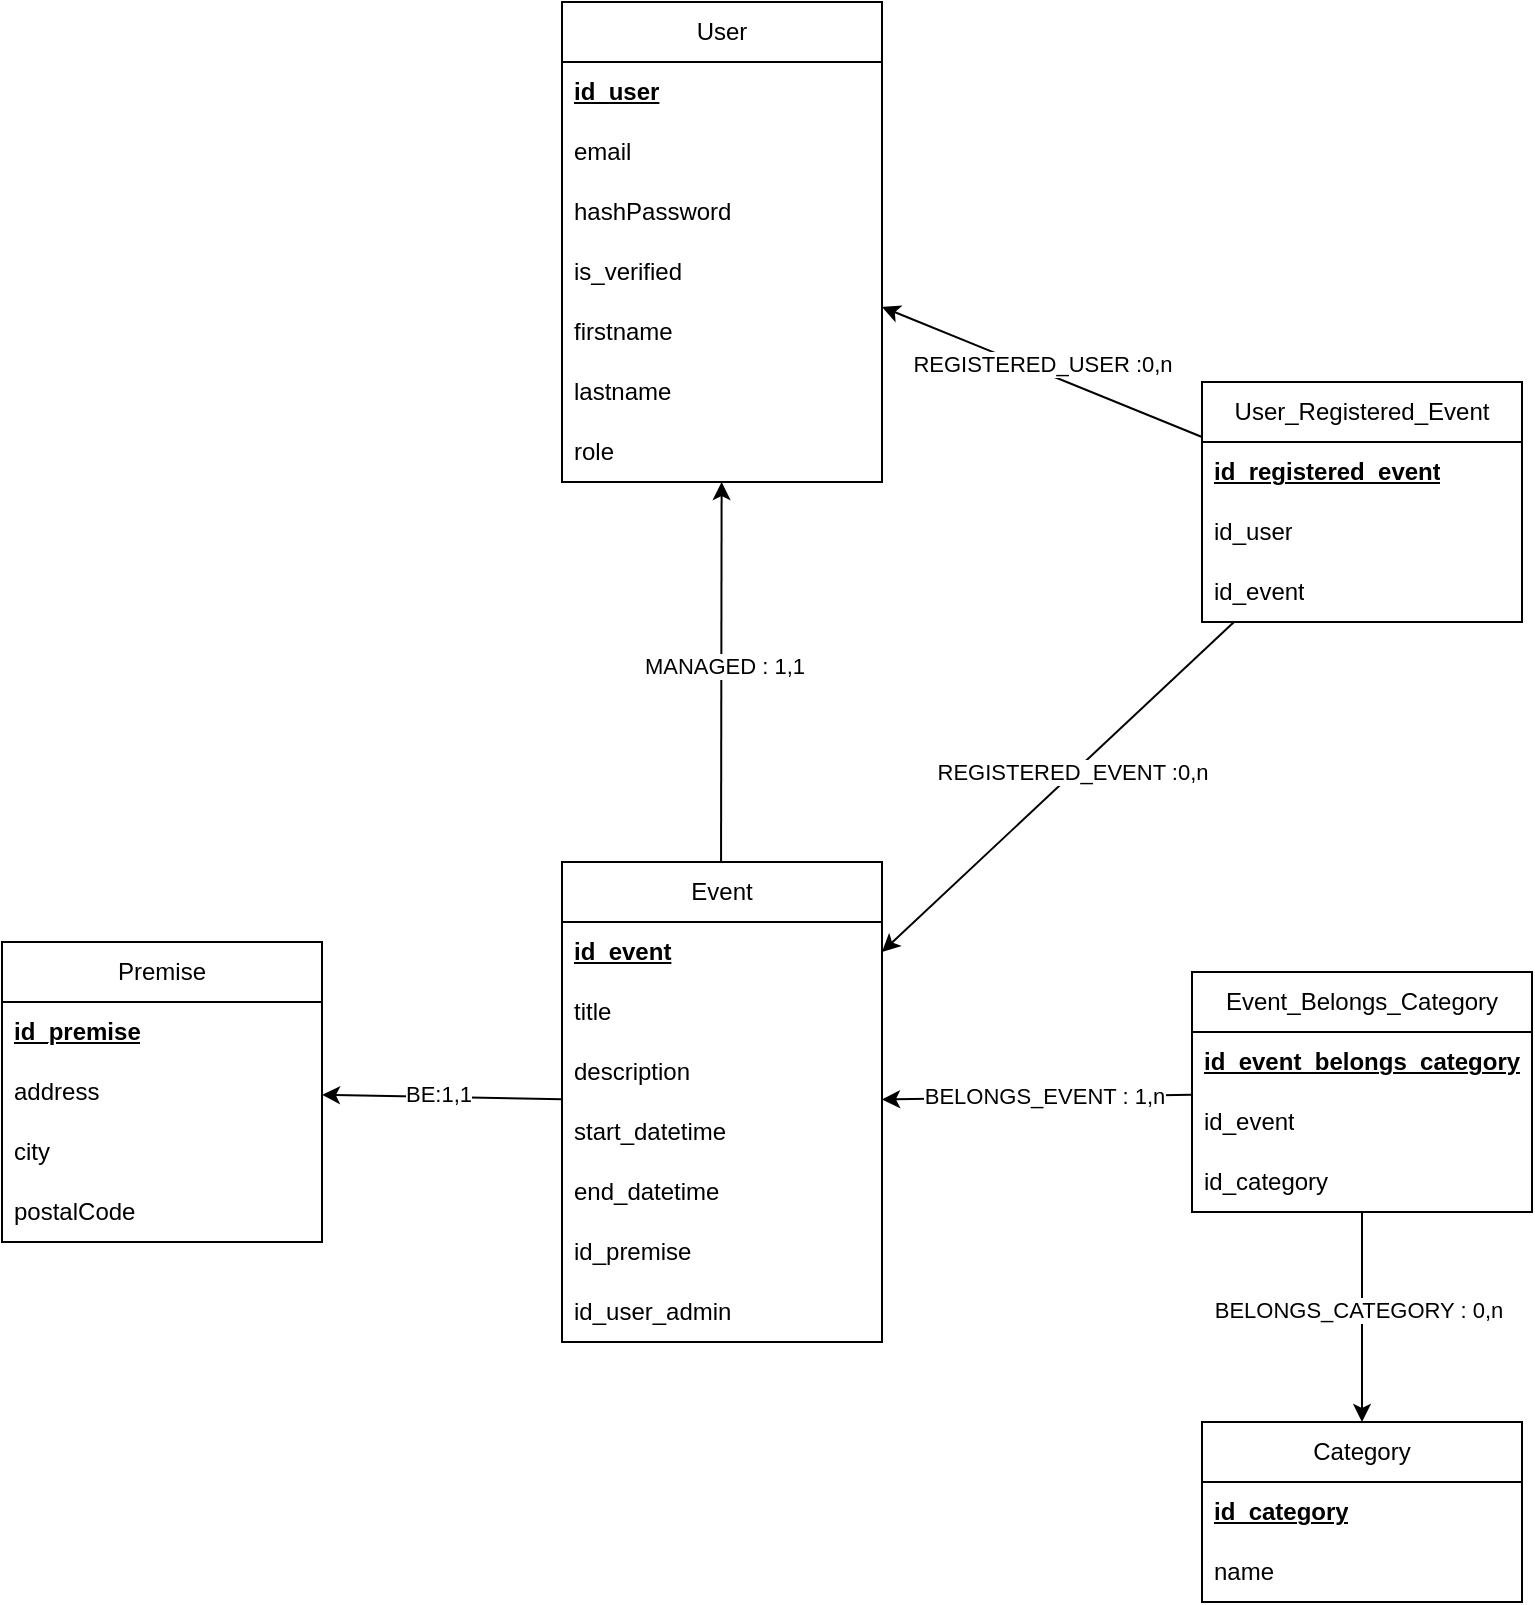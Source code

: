 <mxfile version="28.2.5">
  <diagram name="Page-1" id="pcCUvsKB4OZx4SU0iD5w">
    <mxGraphModel dx="1426" dy="751" grid="1" gridSize="10" guides="1" tooltips="1" connect="1" arrows="1" fold="1" page="1" pageScale="1" pageWidth="827" pageHeight="1169" math="0" shadow="0">
      <root>
        <mxCell id="0" />
        <mxCell id="1" parent="0" />
        <mxCell id="gTvj8VRMpV9fEYIi67nU-35" style="rounded=0;orthogonalLoop=1;jettySize=auto;html=1;" edge="1" parent="1" target="gTvj8VRMpV9fEYIi67nU-1">
          <mxGeometry relative="1" as="geometry">
            <mxPoint x="399.5" y="490" as="sourcePoint" />
            <mxPoint x="399.5" y="290" as="targetPoint" />
          </mxGeometry>
        </mxCell>
        <mxCell id="gTvj8VRMpV9fEYIi67nU-42" value="MANAGED : 1,1" style="edgeLabel;html=1;align=center;verticalAlign=middle;resizable=0;points=[];" vertex="1" connectable="0" parent="gTvj8VRMpV9fEYIi67nU-35">
          <mxGeometry x="0.091" y="-1" relative="1" as="geometry">
            <mxPoint y="1" as="offset" />
          </mxGeometry>
        </mxCell>
        <mxCell id="gTvj8VRMpV9fEYIi67nU-1" value="User" style="swimlane;fontStyle=0;childLayout=stackLayout;horizontal=1;startSize=30;horizontalStack=0;resizeParent=1;resizeParentMax=0;resizeLast=0;collapsible=1;marginBottom=0;whiteSpace=wrap;html=1;" vertex="1" parent="1">
          <mxGeometry x="320" y="50" width="160" height="240" as="geometry" />
        </mxCell>
        <mxCell id="gTvj8VRMpV9fEYIi67nU-43" value="&lt;b&gt;&lt;u&gt;id_user&lt;/u&gt;&lt;/b&gt;" style="text;strokeColor=none;fillColor=none;align=left;verticalAlign=middle;spacingLeft=4;spacingRight=4;overflow=hidden;points=[[0,0.5],[1,0.5]];portConstraint=eastwest;rotatable=0;whiteSpace=wrap;html=1;" vertex="1" parent="gTvj8VRMpV9fEYIi67nU-1">
          <mxGeometry y="30" width="160" height="30" as="geometry" />
        </mxCell>
        <mxCell id="gTvj8VRMpV9fEYIi67nU-2" value="email" style="text;strokeColor=none;fillColor=none;align=left;verticalAlign=middle;spacingLeft=4;spacingRight=4;overflow=hidden;points=[[0,0.5],[1,0.5]];portConstraint=eastwest;rotatable=0;whiteSpace=wrap;html=1;" vertex="1" parent="gTvj8VRMpV9fEYIi67nU-1">
          <mxGeometry y="60" width="160" height="30" as="geometry" />
        </mxCell>
        <mxCell id="gTvj8VRMpV9fEYIi67nU-3" value="hashPassword" style="text;strokeColor=none;fillColor=none;align=left;verticalAlign=middle;spacingLeft=4;spacingRight=4;overflow=hidden;points=[[0,0.5],[1,0.5]];portConstraint=eastwest;rotatable=0;whiteSpace=wrap;html=1;" vertex="1" parent="gTvj8VRMpV9fEYIi67nU-1">
          <mxGeometry y="90" width="160" height="30" as="geometry" />
        </mxCell>
        <mxCell id="gTvj8VRMpV9fEYIi67nU-4" value="is_verified" style="text;strokeColor=none;fillColor=none;align=left;verticalAlign=middle;spacingLeft=4;spacingRight=4;overflow=hidden;points=[[0,0.5],[1,0.5]];portConstraint=eastwest;rotatable=0;whiteSpace=wrap;html=1;" vertex="1" parent="gTvj8VRMpV9fEYIi67nU-1">
          <mxGeometry y="120" width="160" height="30" as="geometry" />
        </mxCell>
        <mxCell id="gTvj8VRMpV9fEYIi67nU-7" value="firstname" style="text;strokeColor=none;fillColor=none;align=left;verticalAlign=middle;spacingLeft=4;spacingRight=4;overflow=hidden;points=[[0,0.5],[1,0.5]];portConstraint=eastwest;rotatable=0;whiteSpace=wrap;html=1;" vertex="1" parent="gTvj8VRMpV9fEYIi67nU-1">
          <mxGeometry y="150" width="160" height="30" as="geometry" />
        </mxCell>
        <mxCell id="gTvj8VRMpV9fEYIi67nU-6" value="lastname" style="text;strokeColor=none;fillColor=none;align=left;verticalAlign=middle;spacingLeft=4;spacingRight=4;overflow=hidden;points=[[0,0.5],[1,0.5]];portConstraint=eastwest;rotatable=0;whiteSpace=wrap;html=1;" vertex="1" parent="gTvj8VRMpV9fEYIi67nU-1">
          <mxGeometry y="180" width="160" height="30" as="geometry" />
        </mxCell>
        <mxCell id="gTvj8VRMpV9fEYIi67nU-5" value="role" style="text;strokeColor=none;fillColor=none;align=left;verticalAlign=middle;spacingLeft=4;spacingRight=4;overflow=hidden;points=[[0,0.5],[1,0.5]];portConstraint=eastwest;rotatable=0;whiteSpace=wrap;html=1;" vertex="1" parent="gTvj8VRMpV9fEYIi67nU-1">
          <mxGeometry y="210" width="160" height="30" as="geometry" />
        </mxCell>
        <mxCell id="gTvj8VRMpV9fEYIi67nU-27" style="rounded=0;orthogonalLoop=1;jettySize=auto;html=1;" edge="1" parent="1" source="gTvj8VRMpV9fEYIi67nU-22" target="gTvj8VRMpV9fEYIi67nU-8">
          <mxGeometry relative="1" as="geometry" />
        </mxCell>
        <mxCell id="gTvj8VRMpV9fEYIi67nU-32" value="BELONGS_EVENT : 1,n" style="edgeLabel;html=1;align=center;verticalAlign=middle;resizable=0;points=[];" vertex="1" connectable="0" parent="gTvj8VRMpV9fEYIi67nU-27">
          <mxGeometry x="0.133" y="-1" relative="1" as="geometry">
            <mxPoint x="14" as="offset" />
          </mxGeometry>
        </mxCell>
        <mxCell id="gTvj8VRMpV9fEYIi67nU-40" style="rounded=0;orthogonalLoop=1;jettySize=auto;html=1;" edge="1" parent="1" source="gTvj8VRMpV9fEYIi67nU-36" target="gTvj8VRMpV9fEYIi67nU-8">
          <mxGeometry relative="1" as="geometry" />
        </mxCell>
        <mxCell id="gTvj8VRMpV9fEYIi67nU-46" value="REGISTERED_EVENT :0,n" style="edgeLabel;html=1;align=center;verticalAlign=middle;resizable=0;points=[];" vertex="1" connectable="0" parent="gTvj8VRMpV9fEYIi67nU-40">
          <mxGeometry x="-0.078" relative="1" as="geometry">
            <mxPoint y="-1" as="offset" />
          </mxGeometry>
        </mxCell>
        <mxCell id="gTvj8VRMpV9fEYIi67nU-8" value="Event" style="swimlane;fontStyle=0;childLayout=stackLayout;horizontal=1;startSize=30;horizontalStack=0;resizeParent=1;resizeParentMax=0;resizeLast=0;collapsible=1;marginBottom=0;whiteSpace=wrap;html=1;" vertex="1" parent="1">
          <mxGeometry x="320" y="480" width="160" height="240" as="geometry" />
        </mxCell>
        <mxCell id="gTvj8VRMpV9fEYIi67nU-49" value="&lt;b&gt;&lt;u&gt;id_event&lt;/u&gt;&lt;/b&gt;" style="text;strokeColor=none;fillColor=none;align=left;verticalAlign=middle;spacingLeft=4;spacingRight=4;overflow=hidden;points=[[0,0.5],[1,0.5]];portConstraint=eastwest;rotatable=0;whiteSpace=wrap;html=1;" vertex="1" parent="gTvj8VRMpV9fEYIi67nU-8">
          <mxGeometry y="30" width="160" height="30" as="geometry" />
        </mxCell>
        <mxCell id="gTvj8VRMpV9fEYIi67nU-10" value="title" style="text;strokeColor=none;fillColor=none;align=left;verticalAlign=middle;spacingLeft=4;spacingRight=4;overflow=hidden;points=[[0,0.5],[1,0.5]];portConstraint=eastwest;rotatable=0;whiteSpace=wrap;html=1;" vertex="1" parent="gTvj8VRMpV9fEYIi67nU-8">
          <mxGeometry y="60" width="160" height="30" as="geometry" />
        </mxCell>
        <mxCell id="gTvj8VRMpV9fEYIi67nU-11" value="description" style="text;strokeColor=none;fillColor=none;align=left;verticalAlign=middle;spacingLeft=4;spacingRight=4;overflow=hidden;points=[[0,0.5],[1,0.5]];portConstraint=eastwest;rotatable=0;whiteSpace=wrap;html=1;" vertex="1" parent="gTvj8VRMpV9fEYIi67nU-8">
          <mxGeometry y="90" width="160" height="30" as="geometry" />
        </mxCell>
        <mxCell id="gTvj8VRMpV9fEYIi67nU-12" value="start_datetime" style="text;strokeColor=none;fillColor=none;align=left;verticalAlign=middle;spacingLeft=4;spacingRight=4;overflow=hidden;points=[[0,0.5],[1,0.5]];portConstraint=eastwest;rotatable=0;whiteSpace=wrap;html=1;" vertex="1" parent="gTvj8VRMpV9fEYIi67nU-8">
          <mxGeometry y="120" width="160" height="30" as="geometry" />
        </mxCell>
        <mxCell id="gTvj8VRMpV9fEYIi67nU-13" value="end_datetime" style="text;strokeColor=none;fillColor=none;align=left;verticalAlign=middle;spacingLeft=4;spacingRight=4;overflow=hidden;points=[[0,0.5],[1,0.5]];portConstraint=eastwest;rotatable=0;whiteSpace=wrap;html=1;" vertex="1" parent="gTvj8VRMpV9fEYIi67nU-8">
          <mxGeometry y="150" width="160" height="30" as="geometry" />
        </mxCell>
        <mxCell id="gTvj8VRMpV9fEYIi67nU-29" value="id_premise" style="text;strokeColor=none;fillColor=none;align=left;verticalAlign=middle;spacingLeft=4;spacingRight=4;overflow=hidden;points=[[0,0.5],[1,0.5]];portConstraint=eastwest;rotatable=0;whiteSpace=wrap;html=1;" vertex="1" parent="gTvj8VRMpV9fEYIi67nU-8">
          <mxGeometry y="180" width="160" height="30" as="geometry" />
        </mxCell>
        <mxCell id="gTvj8VRMpV9fEYIi67nU-34" value="id_user_admin" style="text;strokeColor=none;fillColor=none;align=left;verticalAlign=middle;spacingLeft=4;spacingRight=4;overflow=hidden;points=[[0,0.5],[1,0.5]];portConstraint=eastwest;rotatable=0;whiteSpace=wrap;html=1;" vertex="1" parent="gTvj8VRMpV9fEYIi67nU-8">
          <mxGeometry y="210" width="160" height="30" as="geometry" />
        </mxCell>
        <mxCell id="gTvj8VRMpV9fEYIi67nU-28" style="rounded=0;orthogonalLoop=1;jettySize=auto;html=1;" edge="1" parent="1" source="gTvj8VRMpV9fEYIi67nU-8" target="gTvj8VRMpV9fEYIi67nU-14">
          <mxGeometry relative="1" as="geometry" />
        </mxCell>
        <mxCell id="gTvj8VRMpV9fEYIi67nU-31" value="BE:1,1" style="edgeLabel;html=1;align=center;verticalAlign=middle;resizable=0;points=[];" vertex="1" connectable="0" parent="gTvj8VRMpV9fEYIi67nU-28">
          <mxGeometry x="-0.017" y="-2" relative="1" as="geometry">
            <mxPoint x="-3" as="offset" />
          </mxGeometry>
        </mxCell>
        <mxCell id="gTvj8VRMpV9fEYIi67nU-14" value="Premise" style="swimlane;fontStyle=0;childLayout=stackLayout;horizontal=1;startSize=30;horizontalStack=0;resizeParent=1;resizeParentMax=0;resizeLast=0;collapsible=1;marginBottom=0;whiteSpace=wrap;html=1;" vertex="1" parent="1">
          <mxGeometry x="40" y="520" width="160" height="150" as="geometry" />
        </mxCell>
        <mxCell id="gTvj8VRMpV9fEYIi67nU-15" value="&lt;b&gt;&lt;u&gt;id_premise&lt;/u&gt;&lt;/b&gt;" style="text;strokeColor=none;fillColor=none;align=left;verticalAlign=middle;spacingLeft=4;spacingRight=4;overflow=hidden;points=[[0,0.5],[1,0.5]];portConstraint=eastwest;rotatable=0;whiteSpace=wrap;html=1;" vertex="1" parent="gTvj8VRMpV9fEYIi67nU-14">
          <mxGeometry y="30" width="160" height="30" as="geometry" />
        </mxCell>
        <mxCell id="gTvj8VRMpV9fEYIi67nU-16" value="address" style="text;strokeColor=none;fillColor=none;align=left;verticalAlign=middle;spacingLeft=4;spacingRight=4;overflow=hidden;points=[[0,0.5],[1,0.5]];portConstraint=eastwest;rotatable=0;whiteSpace=wrap;html=1;" vertex="1" parent="gTvj8VRMpV9fEYIi67nU-14">
          <mxGeometry y="60" width="160" height="30" as="geometry" />
        </mxCell>
        <mxCell id="gTvj8VRMpV9fEYIi67nU-17" value="city" style="text;strokeColor=none;fillColor=none;align=left;verticalAlign=middle;spacingLeft=4;spacingRight=4;overflow=hidden;points=[[0,0.5],[1,0.5]];portConstraint=eastwest;rotatable=0;whiteSpace=wrap;html=1;" vertex="1" parent="gTvj8VRMpV9fEYIi67nU-14">
          <mxGeometry y="90" width="160" height="30" as="geometry" />
        </mxCell>
        <mxCell id="gTvj8VRMpV9fEYIi67nU-18" value="postalCode" style="text;strokeColor=none;fillColor=none;align=left;verticalAlign=middle;spacingLeft=4;spacingRight=4;overflow=hidden;points=[[0,0.5],[1,0.5]];portConstraint=eastwest;rotatable=0;whiteSpace=wrap;html=1;" vertex="1" parent="gTvj8VRMpV9fEYIi67nU-14">
          <mxGeometry y="120" width="160" height="30" as="geometry" />
        </mxCell>
        <mxCell id="gTvj8VRMpV9fEYIi67nU-26" style="rounded=0;orthogonalLoop=1;jettySize=auto;html=1;" edge="1" parent="1" source="gTvj8VRMpV9fEYIi67nU-22" target="gTvj8VRMpV9fEYIi67nU-19">
          <mxGeometry relative="1" as="geometry" />
        </mxCell>
        <mxCell id="gTvj8VRMpV9fEYIi67nU-33" value="BELONGS_CATEGORY : 0,n" style="edgeLabel;html=1;align=center;verticalAlign=middle;resizable=0;points=[];" vertex="1" connectable="0" parent="gTvj8VRMpV9fEYIi67nU-26">
          <mxGeometry x="-0.067" y="-1" relative="1" as="geometry">
            <mxPoint x="-1" as="offset" />
          </mxGeometry>
        </mxCell>
        <mxCell id="gTvj8VRMpV9fEYIi67nU-19" value="Category" style="swimlane;fontStyle=0;childLayout=stackLayout;horizontal=1;startSize=30;horizontalStack=0;resizeParent=1;resizeParentMax=0;resizeLast=0;collapsible=1;marginBottom=0;whiteSpace=wrap;html=1;" vertex="1" parent="1">
          <mxGeometry x="640" y="760" width="160" height="90" as="geometry" />
        </mxCell>
        <mxCell id="gTvj8VRMpV9fEYIi67nU-20" value="&lt;b&gt;&lt;u&gt;id_category&lt;/u&gt;&lt;/b&gt;" style="text;strokeColor=none;fillColor=none;align=left;verticalAlign=middle;spacingLeft=4;spacingRight=4;overflow=hidden;points=[[0,0.5],[1,0.5]];portConstraint=eastwest;rotatable=0;whiteSpace=wrap;html=1;" vertex="1" parent="gTvj8VRMpV9fEYIi67nU-19">
          <mxGeometry y="30" width="160" height="30" as="geometry" />
        </mxCell>
        <mxCell id="gTvj8VRMpV9fEYIi67nU-21" value="name" style="text;strokeColor=none;fillColor=none;align=left;verticalAlign=middle;spacingLeft=4;spacingRight=4;overflow=hidden;points=[[0,0.5],[1,0.5]];portConstraint=eastwest;rotatable=0;whiteSpace=wrap;html=1;" vertex="1" parent="gTvj8VRMpV9fEYIi67nU-19">
          <mxGeometry y="60" width="160" height="30" as="geometry" />
        </mxCell>
        <mxCell id="gTvj8VRMpV9fEYIi67nU-22" value="&lt;span data-end=&quot;4198&quot; data-start=&quot;4172&quot;&gt;Event_Belongs_Category&lt;/span&gt;" style="swimlane;fontStyle=0;childLayout=stackLayout;horizontal=1;startSize=30;horizontalStack=0;resizeParent=1;resizeParentMax=0;resizeLast=0;collapsible=1;marginBottom=0;whiteSpace=wrap;html=1;" vertex="1" parent="1">
          <mxGeometry x="635" y="535" width="170" height="120" as="geometry" />
        </mxCell>
        <mxCell id="gTvj8VRMpV9fEYIi67nU-23" value="&lt;u&gt;&lt;b&gt;id_event_belongs_category&lt;/b&gt;&lt;/u&gt;" style="text;strokeColor=none;fillColor=none;align=left;verticalAlign=middle;spacingLeft=4;spacingRight=4;overflow=hidden;points=[[0,0.5],[1,0.5]];portConstraint=eastwest;rotatable=0;whiteSpace=wrap;html=1;" vertex="1" parent="gTvj8VRMpV9fEYIi67nU-22">
          <mxGeometry y="30" width="170" height="30" as="geometry" />
        </mxCell>
        <mxCell id="gTvj8VRMpV9fEYIi67nU-25" value="id_event" style="text;strokeColor=none;fillColor=none;align=left;verticalAlign=middle;spacingLeft=4;spacingRight=4;overflow=hidden;points=[[0,0.5],[1,0.5]];portConstraint=eastwest;rotatable=0;whiteSpace=wrap;html=1;" vertex="1" parent="gTvj8VRMpV9fEYIi67nU-22">
          <mxGeometry y="60" width="170" height="30" as="geometry" />
        </mxCell>
        <mxCell id="gTvj8VRMpV9fEYIi67nU-24" value="id_category" style="text;strokeColor=none;fillColor=none;align=left;verticalAlign=middle;spacingLeft=4;spacingRight=4;overflow=hidden;points=[[0,0.5],[1,0.5]];portConstraint=eastwest;rotatable=0;whiteSpace=wrap;html=1;" vertex="1" parent="gTvj8VRMpV9fEYIi67nU-22">
          <mxGeometry y="90" width="170" height="30" as="geometry" />
        </mxCell>
        <mxCell id="gTvj8VRMpV9fEYIi67nU-41" style="rounded=0;orthogonalLoop=1;jettySize=auto;html=1;" edge="1" parent="1" source="gTvj8VRMpV9fEYIi67nU-36" target="gTvj8VRMpV9fEYIi67nU-1">
          <mxGeometry relative="1" as="geometry" />
        </mxCell>
        <mxCell id="gTvj8VRMpV9fEYIi67nU-45" value="REGISTERED_USER :0,n" style="edgeLabel;html=1;align=center;verticalAlign=middle;resizable=0;points=[];" vertex="1" connectable="0" parent="gTvj8VRMpV9fEYIi67nU-41">
          <mxGeometry x="0.206" y="-1" relative="1" as="geometry">
            <mxPoint x="16" y="3" as="offset" />
          </mxGeometry>
        </mxCell>
        <mxCell id="gTvj8VRMpV9fEYIi67nU-36" value="&lt;span data-end=&quot;3668&quot; data-start=&quot;3643&quot;&gt;User_Registered_Event&lt;/span&gt;" style="swimlane;fontStyle=0;childLayout=stackLayout;horizontal=1;startSize=30;horizontalStack=0;resizeParent=1;resizeParentMax=0;resizeLast=0;collapsible=1;marginBottom=0;whiteSpace=wrap;html=1;" vertex="1" parent="1">
          <mxGeometry x="640" y="240" width="160" height="120" as="geometry" />
        </mxCell>
        <mxCell id="gTvj8VRMpV9fEYIi67nU-37" value="&lt;b&gt;&lt;u&gt;id_registered_event&lt;/u&gt;&lt;/b&gt;" style="text;strokeColor=none;fillColor=none;align=left;verticalAlign=middle;spacingLeft=4;spacingRight=4;overflow=hidden;points=[[0,0.5],[1,0.5]];portConstraint=eastwest;rotatable=0;whiteSpace=wrap;html=1;" vertex="1" parent="gTvj8VRMpV9fEYIi67nU-36">
          <mxGeometry y="30" width="160" height="30" as="geometry" />
        </mxCell>
        <mxCell id="gTvj8VRMpV9fEYIi67nU-38" value="id_user" style="text;strokeColor=none;fillColor=none;align=left;verticalAlign=middle;spacingLeft=4;spacingRight=4;overflow=hidden;points=[[0,0.5],[1,0.5]];portConstraint=eastwest;rotatable=0;whiteSpace=wrap;html=1;" vertex="1" parent="gTvj8VRMpV9fEYIi67nU-36">
          <mxGeometry y="60" width="160" height="30" as="geometry" />
        </mxCell>
        <mxCell id="gTvj8VRMpV9fEYIi67nU-39" value="id_event" style="text;strokeColor=none;fillColor=none;align=left;verticalAlign=middle;spacingLeft=4;spacingRight=4;overflow=hidden;points=[[0,0.5],[1,0.5]];portConstraint=eastwest;rotatable=0;whiteSpace=wrap;html=1;" vertex="1" parent="gTvj8VRMpV9fEYIi67nU-36">
          <mxGeometry y="90" width="160" height="30" as="geometry" />
        </mxCell>
      </root>
    </mxGraphModel>
  </diagram>
</mxfile>

